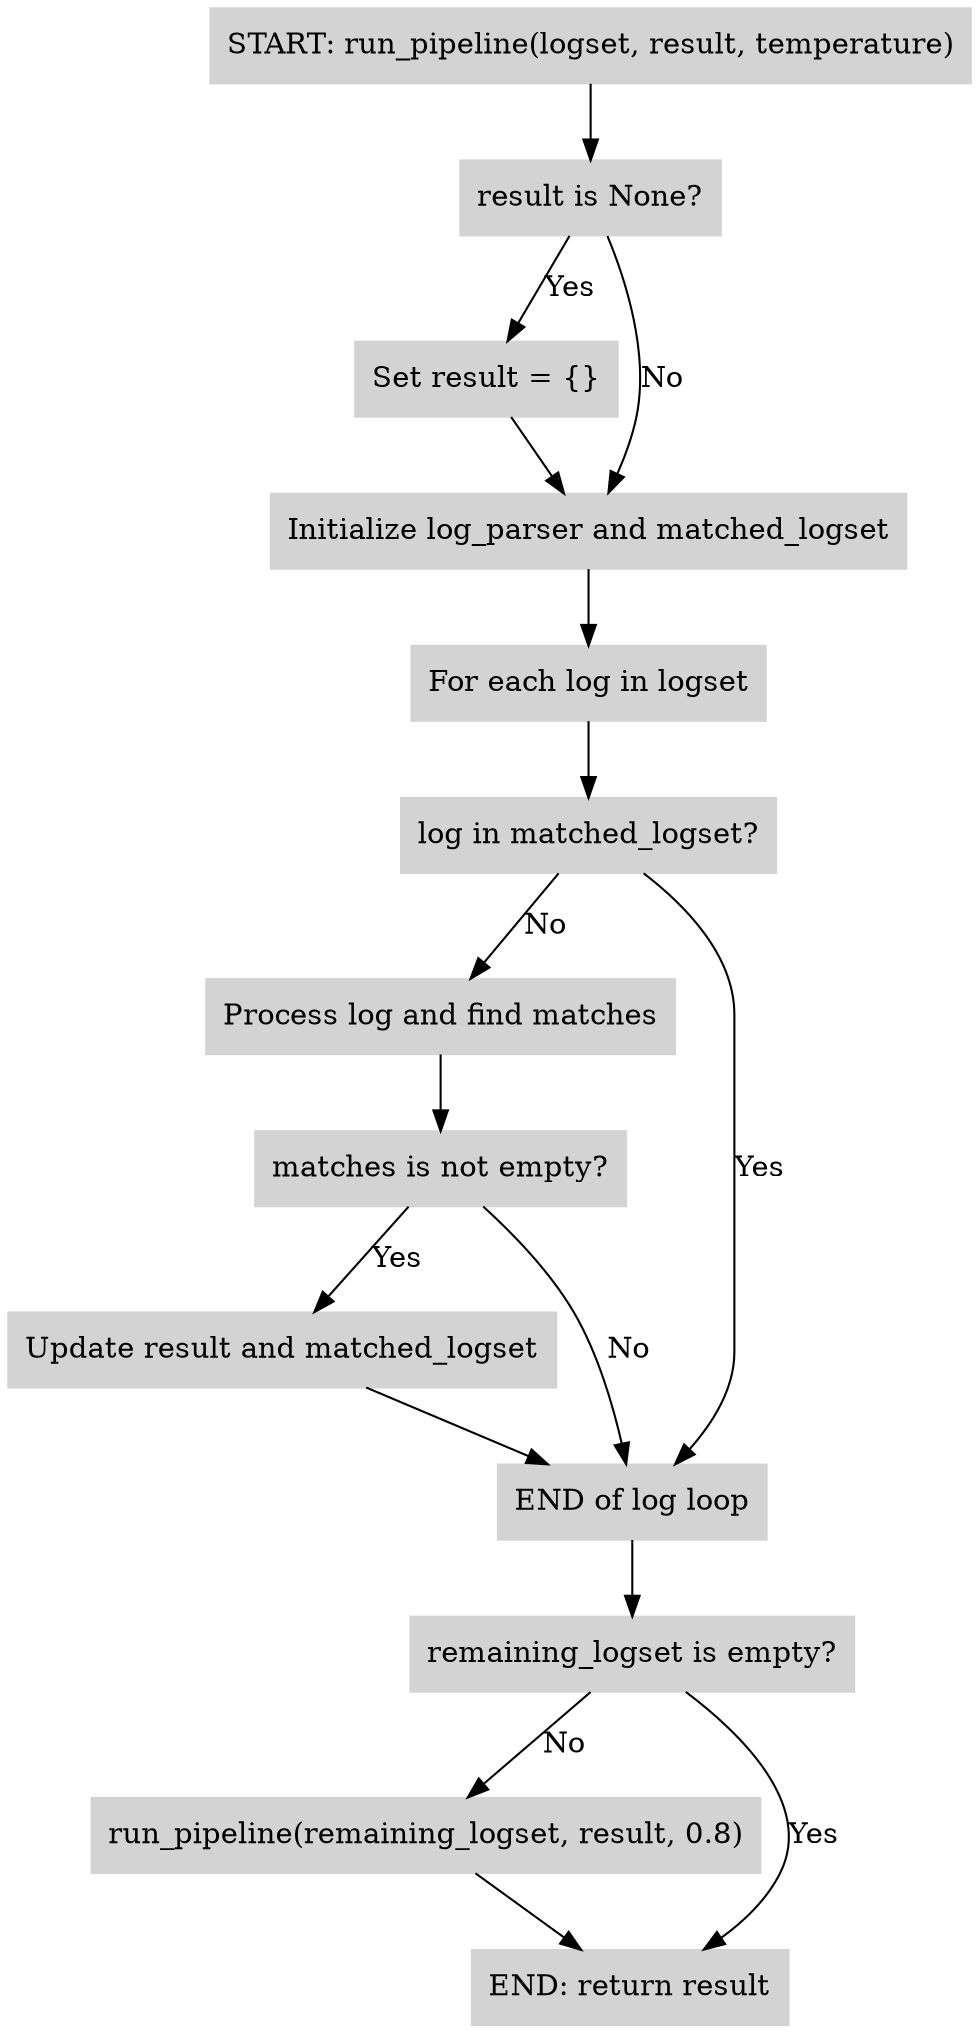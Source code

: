 digraph G {
    rankdir=TB;
    node [shape=box, style=filled, color=lightgrey];
    start [label="START: run_pipeline(logset, result, temperature)"];
    checkresult [label="result is None?"];
    setresult [label="Set result = {}"];
    initialize [label="Initialize log_parser and matched_logset"];
    logloop [label="For each log in logset"];
    logmatchcheck [label="log in matched_logset?"];
    processlog [label="Process log and find matches"];
    updatecheck [label="matches is not empty?"];
    updateresult [label="Update result and matched_logset"];
    logend [label="END of log loop"];
    remainingcheck [label="remaining_logset is empty?"];
    recursion [label="run_pipeline(remaining_logset, result, 0.8)"];
    end [label="END: return result"];
    start -> checkresult;
    checkresult -> setresult [label="Yes"];
    setresult -> initialize;
    checkresult -> initialize [label="No"];
    initialize -> logloop;
    logloop -> logmatchcheck;
    logmatchcheck -> processlog [label="No"];
    logmatchcheck -> logend [label="Yes"];
    processlog -> updatecheck;
    updatecheck -> updateresult [label="Yes"];
    updatecheck -> logend [label="No"];
    updateresult -> logend;
    logend -> remainingcheck;
    remainingcheck -> recursion [label="No"];
    remainingcheck -> end [label="Yes"];
    recursion -> end;
}
